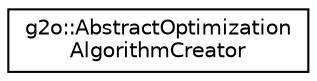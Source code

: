 digraph "Graphical Class Hierarchy"
{
  edge [fontname="Helvetica",fontsize="10",labelfontname="Helvetica",labelfontsize="10"];
  node [fontname="Helvetica",fontsize="10",shape=record];
  rankdir="LR";
  Node0 [label="g2o::AbstractOptimization\lAlgorithmCreator",height=0.2,width=0.4,color="black", fillcolor="white", style="filled",URL="$classg2o_1_1_abstract_optimization_algorithm_creator.html",tooltip="base for allocating an optimization algorithm "];
}
